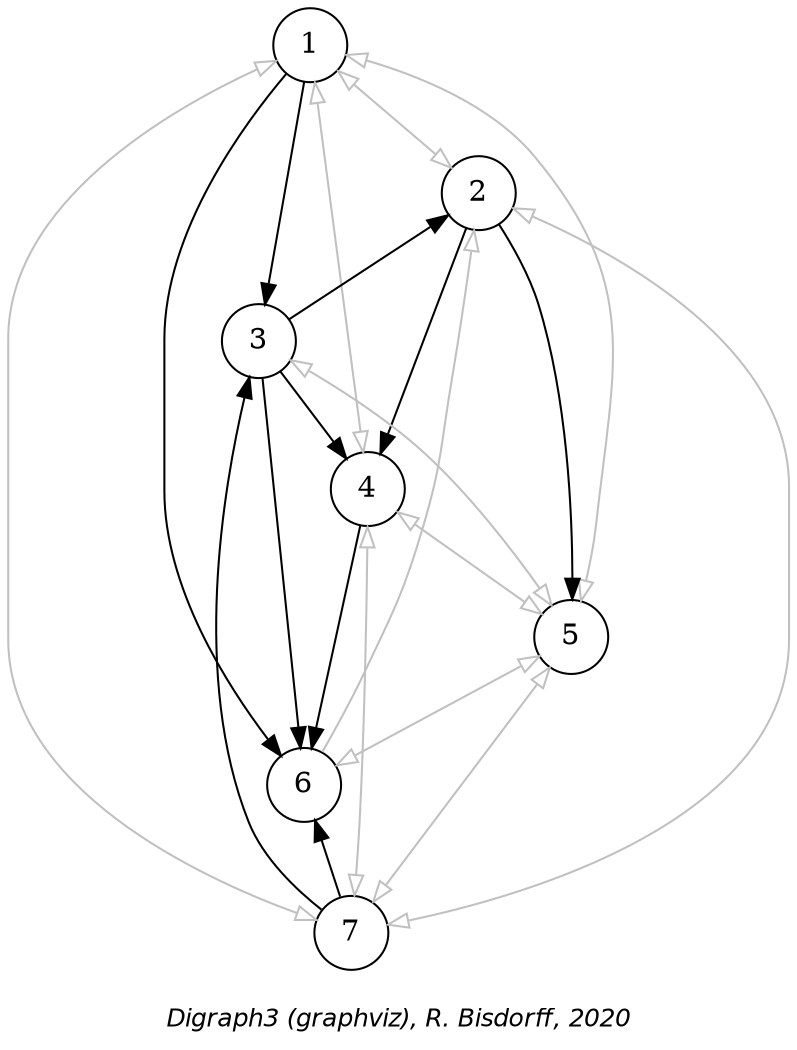 digraph G {
graph [ fontname = "Helvetica-Oblique",
 fontsize = 12,
 label = "\nDigraph3 (graphviz), R. Bisdorff, 2020", size="7,7"];
n1 [shape = "circle", label = "1"];
n2 [shape = "circle", label = "2"];
n3 [shape = "circle", label = "3"];
n4 [shape = "circle", label = "4"];
n5 [shape = "circle", label = "5"];
n6 [shape = "circle", label = "6"];
n7 [shape = "circle", label = "7"];
n1-> n2 [dir=both, color=grey, arrowhead=empty, arrowtail=empty] ;
n1-> n3 [dir=forward, color=black] ;
n1-> n4 [dir=both, color=grey, arrowhead=empty, arrowtail=empty] ;
n1-> n5 [dir=both, color=grey, arrowhead=empty, arrowtail=empty] ;
n1-> n6 [dir=forward, color=black] ;
n1-> n7 [dir=both, color=grey, arrowhead=empty, arrowtail=empty] ;
n2-> n3 [dir=back, color=black] ;
n2-> n4 [dir=forward, color=black] ;
n2-> n5 [dir=forward, color=black] ;
n2-> n6 [dir=back, color=grey, arrowtail=empty] ;
n2-> n7 [dir=both, color=grey, arrowhead=empty, arrowtail=empty] ;
n3-> n4 [dir=forward, color=black] ;
n3-> n5 [dir=both, color=grey, arrowhead=empty, arrowtail=empty] ;
n3-> n6 [dir=forward, color=black] ;
n3-> n7 [dir=back, color=black] ;
n4-> n5 [dir=both, color=grey, arrowhead=empty, arrowtail=empty] ;
n4-> n6 [dir=forward, color=black] ;
n4-> n7 [dir=both, color=grey, arrowhead=empty, arrowtail=empty] ;
n5-> n6 [dir=both, color=grey, arrowhead=empty, arrowtail=empty] ;
n5-> n7 [dir=both, color=grey, arrowhead=empty, arrowtail=empty] ;
n6-> n7 [dir=back, color=black] ;
}
